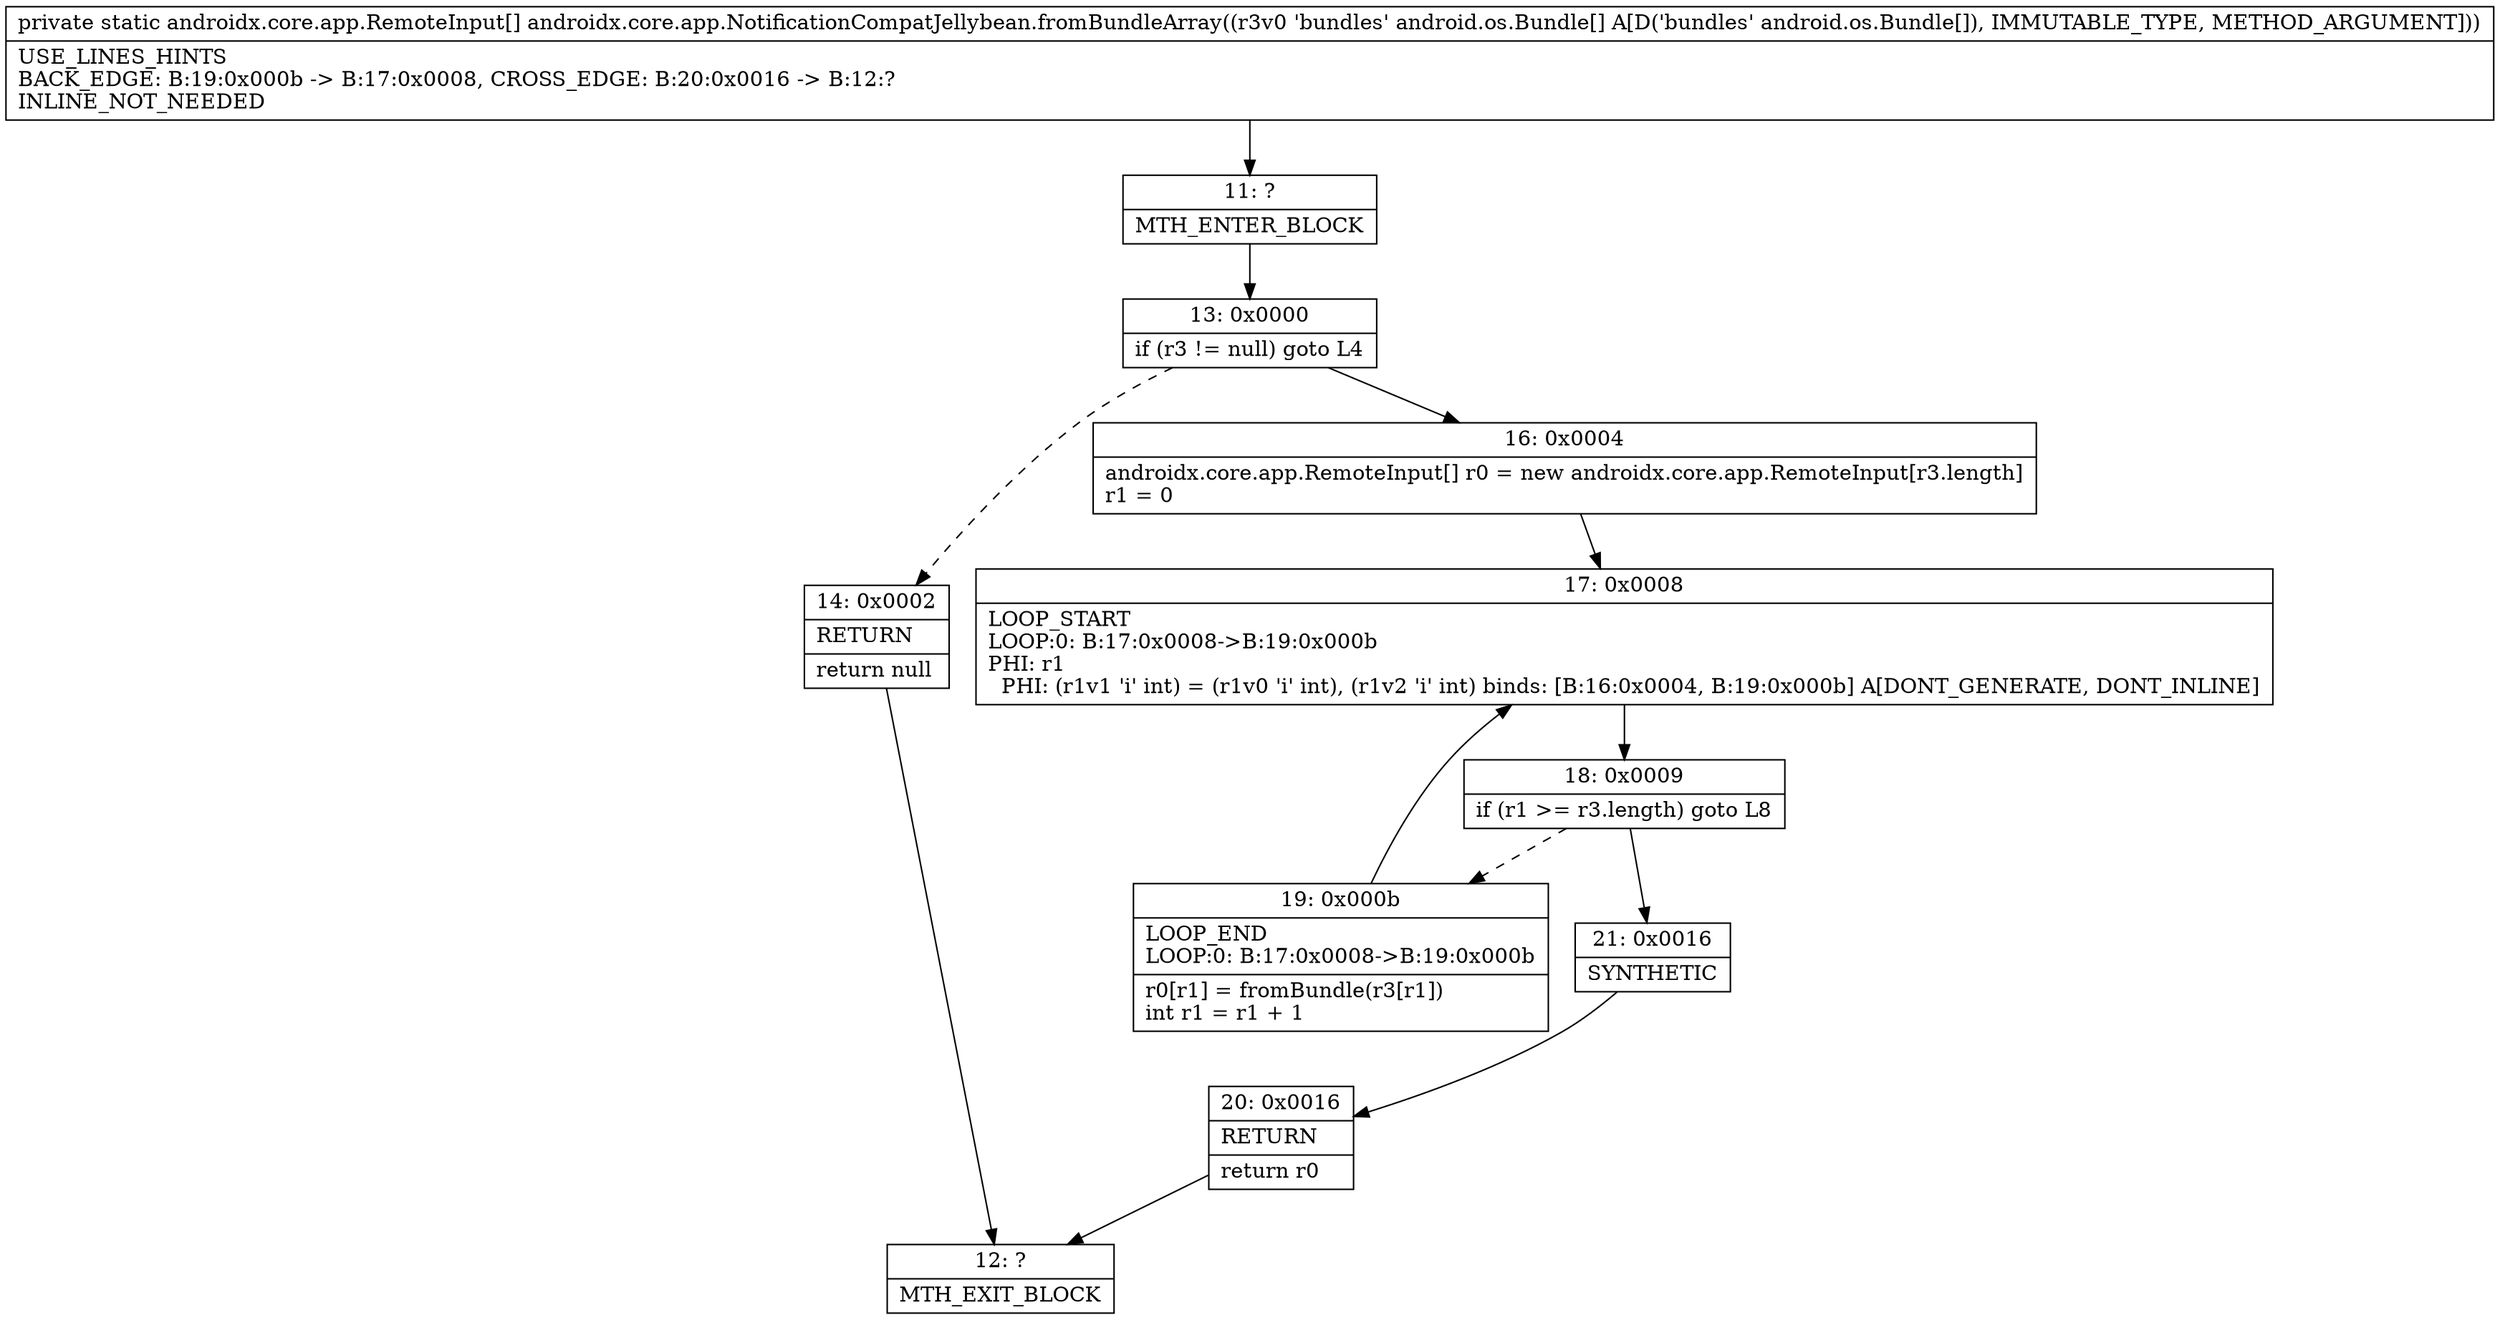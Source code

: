 digraph "CFG forandroidx.core.app.NotificationCompatJellybean.fromBundleArray([Landroid\/os\/Bundle;)[Landroidx\/core\/app\/RemoteInput;" {
Node_11 [shape=record,label="{11\:\ ?|MTH_ENTER_BLOCK\l}"];
Node_13 [shape=record,label="{13\:\ 0x0000|if (r3 != null) goto L4\l}"];
Node_14 [shape=record,label="{14\:\ 0x0002|RETURN\l|return null\l}"];
Node_12 [shape=record,label="{12\:\ ?|MTH_EXIT_BLOCK\l}"];
Node_16 [shape=record,label="{16\:\ 0x0004|androidx.core.app.RemoteInput[] r0 = new androidx.core.app.RemoteInput[r3.length]\lr1 = 0\l}"];
Node_17 [shape=record,label="{17\:\ 0x0008|LOOP_START\lLOOP:0: B:17:0x0008\-\>B:19:0x000b\lPHI: r1 \l  PHI: (r1v1 'i' int) = (r1v0 'i' int), (r1v2 'i' int) binds: [B:16:0x0004, B:19:0x000b] A[DONT_GENERATE, DONT_INLINE]\l}"];
Node_18 [shape=record,label="{18\:\ 0x0009|if (r1 \>= r3.length) goto L8\l}"];
Node_19 [shape=record,label="{19\:\ 0x000b|LOOP_END\lLOOP:0: B:17:0x0008\-\>B:19:0x000b\l|r0[r1] = fromBundle(r3[r1])\lint r1 = r1 + 1\l}"];
Node_21 [shape=record,label="{21\:\ 0x0016|SYNTHETIC\l}"];
Node_20 [shape=record,label="{20\:\ 0x0016|RETURN\l|return r0\l}"];
MethodNode[shape=record,label="{private static androidx.core.app.RemoteInput[] androidx.core.app.NotificationCompatJellybean.fromBundleArray((r3v0 'bundles' android.os.Bundle[] A[D('bundles' android.os.Bundle[]), IMMUTABLE_TYPE, METHOD_ARGUMENT]))  | USE_LINES_HINTS\lBACK_EDGE: B:19:0x000b \-\> B:17:0x0008, CROSS_EDGE: B:20:0x0016 \-\> B:12:?\lINLINE_NOT_NEEDED\l}"];
MethodNode -> Node_11;Node_11 -> Node_13;
Node_13 -> Node_14[style=dashed];
Node_13 -> Node_16;
Node_14 -> Node_12;
Node_16 -> Node_17;
Node_17 -> Node_18;
Node_18 -> Node_19[style=dashed];
Node_18 -> Node_21;
Node_19 -> Node_17;
Node_21 -> Node_20;
Node_20 -> Node_12;
}

